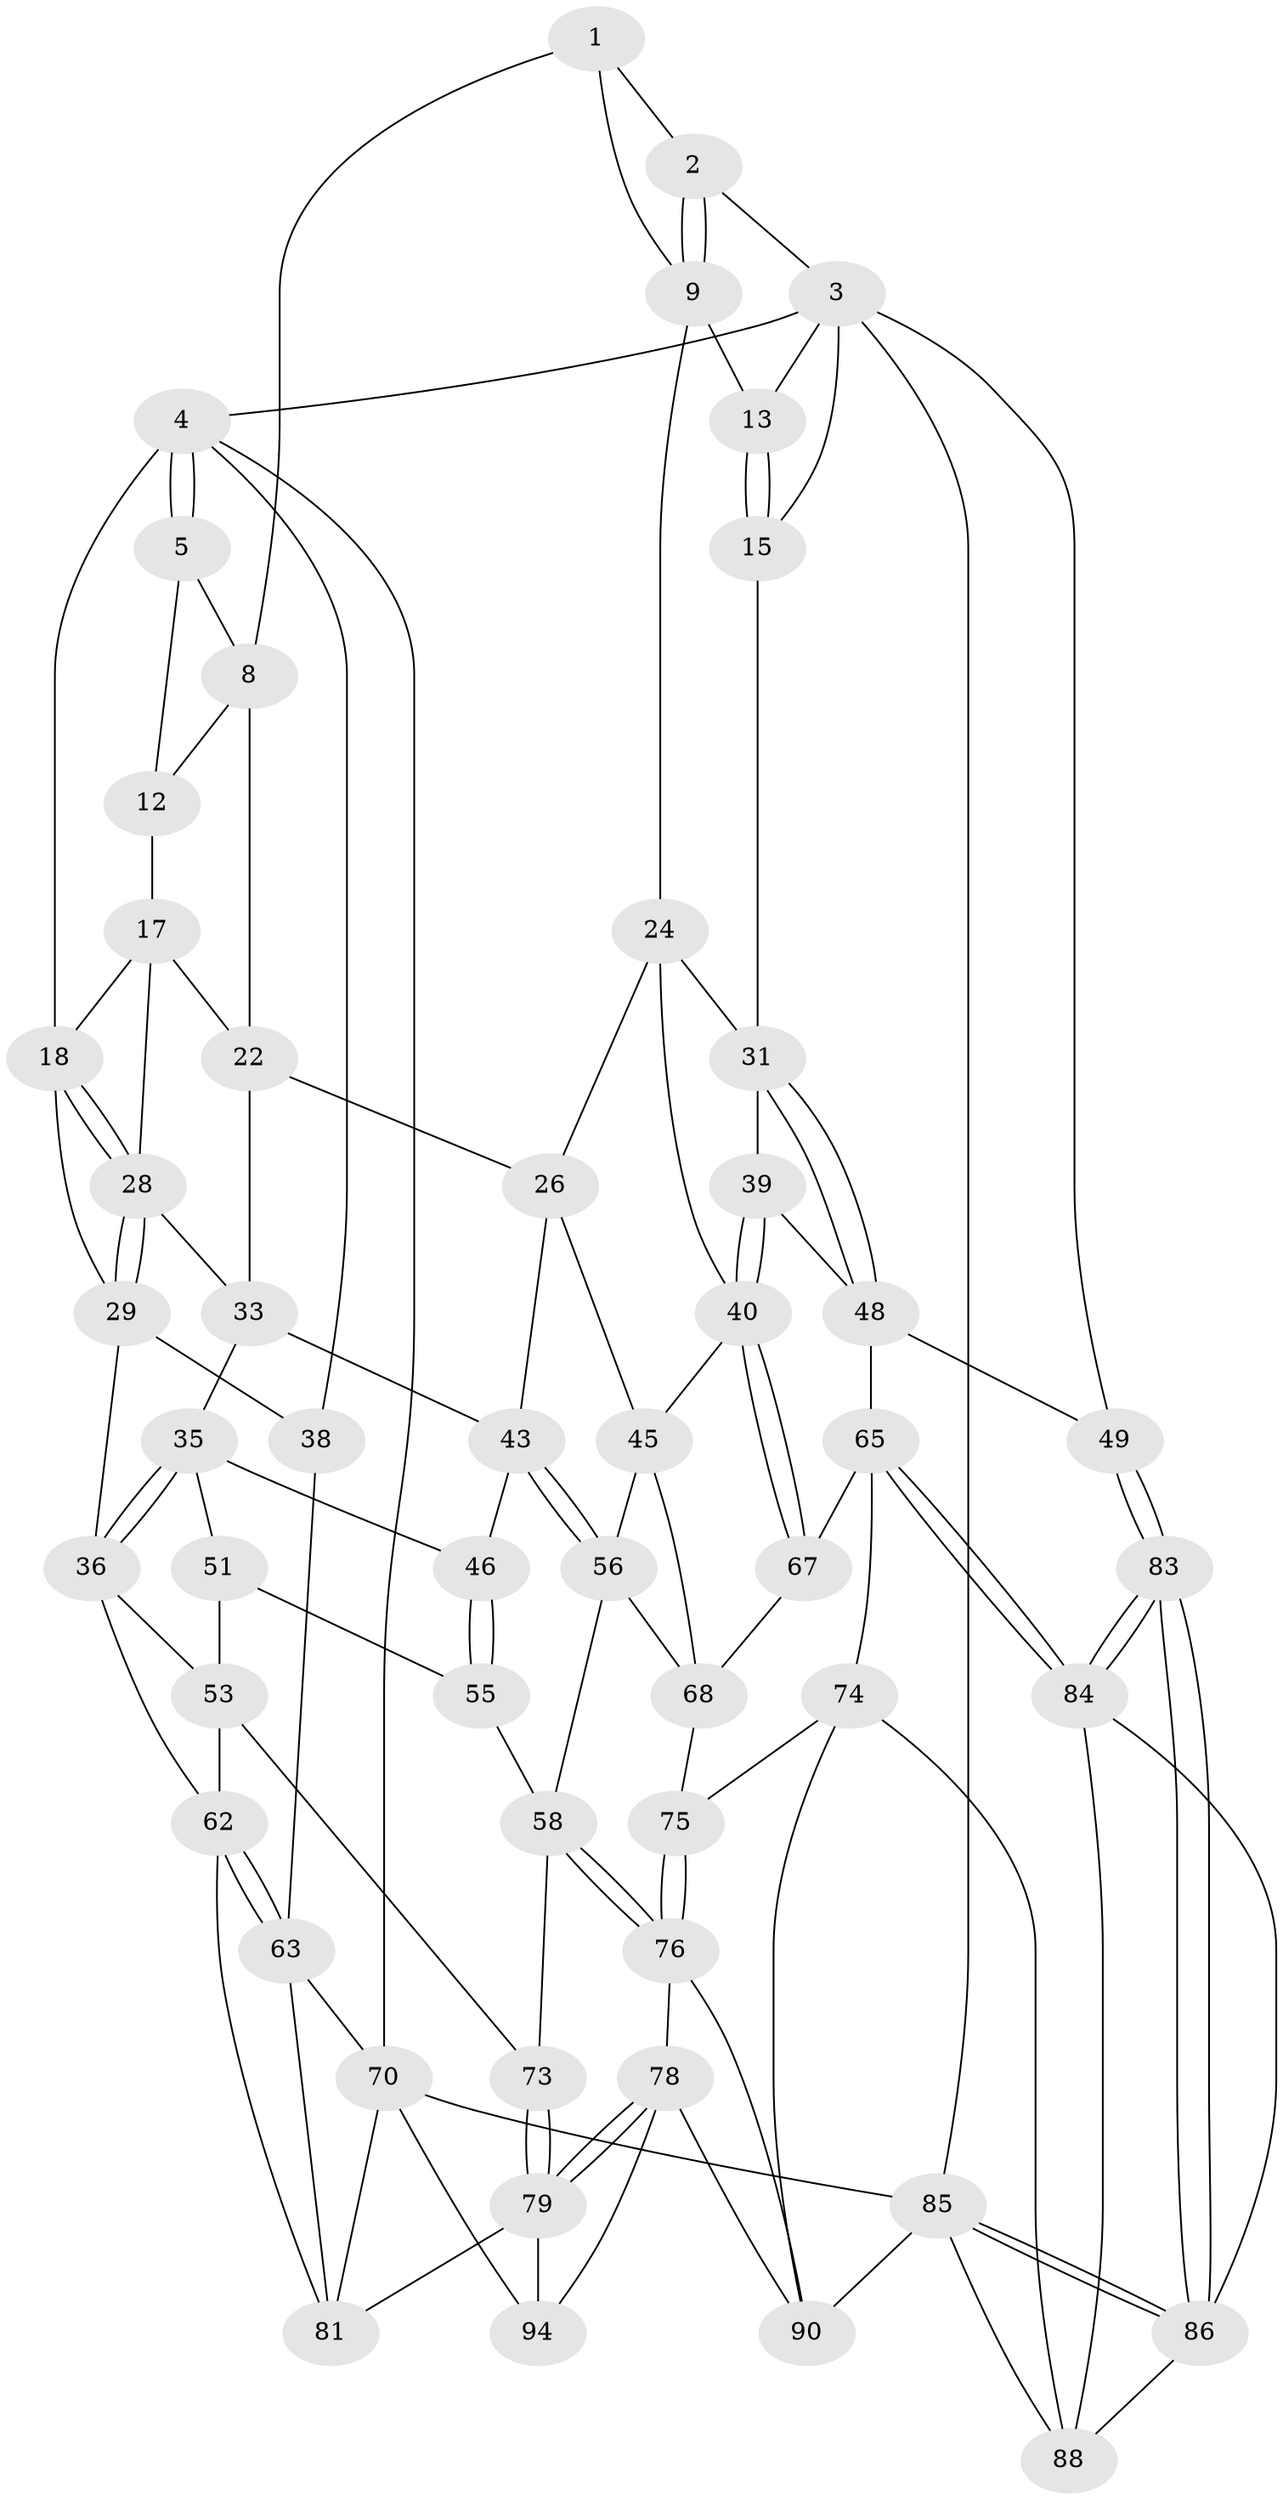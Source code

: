// Generated by graph-tools (version 1.1) at 2025/52/02/27/25 19:52:43]
// undirected, 54 vertices, 123 edges
graph export_dot {
graph [start="1"]
  node [color=gray90,style=filled];
  1 [pos="+0.3990607556579738+0",super="+7"];
  2 [pos="+0.7200099728615579+0"];
  3 [pos="+0.832032946167286+0",super="+16"];
  4 [pos="+0+0",super="+20"];
  5 [pos="+0.07445773139161377+0",super="+6"];
  8 [pos="+0.359927899394185+0.07167480018621741",super="+11"];
  9 [pos="+0.634450831039694+0.12269127098526485",super="+10"];
  12 [pos="+0.20854824623394874+0.10568112066006885"];
  13 [pos="+0.8555176295851608+0",super="+14"];
  15 [pos="+0.9860212112288153+0.2695634730547678",super="+21"];
  17 [pos="+0.19471844827705134+0.12313239852547853",super="+23"];
  18 [pos="+0.15896142924821383+0.1558072790630977",super="+19"];
  22 [pos="+0.3490326686209614+0.20110235278088026",super="+27"];
  24 [pos="+0.5910998883324289+0.24565643403602752",super="+25"];
  26 [pos="+0.4367584012310358+0.30028305339002653",super="+42"];
  28 [pos="+0.14705046821266804+0.2625155447240865",super="+30"];
  29 [pos="+0.14331428530626975+0.26419000291320316",super="+37"];
  31 [pos="+0.9105529393220971+0.29708753992906084",super="+32"];
  33 [pos="+0.3072816955677888+0.34420350814339673",super="+34"];
  35 [pos="+0.23966490483691424+0.4324162853087561",super="+47"];
  36 [pos="+0.08626636311796039+0.4673779324719122",super="+54"];
  38 [pos="+0+0.37809757944005"];
  39 [pos="+0.7519589645791428+0.49902389341143144"];
  40 [pos="+0.7098313402082996+0.514025831102308",super="+41"];
  43 [pos="+0.4052628145435665+0.49322043143306665",super="+44"];
  45 [pos="+0.5857264111066596+0.510783121500662",super="+61"];
  46 [pos="+0.36414612391392503+0.4931168534119001"];
  48 [pos="+0.8009869202026545+0.4923800141141928",super="+50"];
  49 [pos="+1+0.6248281692276236"];
  51 [pos="+0.24541448794963833+0.5159120969144826",super="+52"];
  53 [pos="+0.1504490185349457+0.5927383468894033",super="+71"];
  55 [pos="+0.31084553060946757+0.5565000307627986",super="+60"];
  56 [pos="+0.4144840045673362+0.6281243104997425",super="+57"];
  58 [pos="+0.3702424494514623+0.6706123563827078",super="+59"];
  62 [pos="+0.0748317076301621+0.6514818183541964",super="+72"];
  63 [pos="+0+0.70871988699693",super="+64"];
  65 [pos="+0.7764517922723633+0.7586533986835197",super="+66"];
  67 [pos="+0.7101114354722844+0.6706666889056798"];
  68 [pos="+0.5752669476708395+0.6146690488946088",super="+69"];
  70 [pos="+0+1",super="+95"];
  73 [pos="+0.29669118856530663+0.72688234833706"];
  74 [pos="+0.6933389195212448+0.7761400299915854",super="+89"];
  75 [pos="+0.5746991948084673+0.764901757410599"];
  76 [pos="+0.4927335012900204+0.8425123981796517",super="+77"];
  78 [pos="+0.4771777337560394+0.8659375352275812",super="+93"];
  79 [pos="+0.3958882019108131+0.8635338465241736",super="+80"];
  81 [pos="+0.18047308644336454+0.8496026513777369",super="+82"];
  83 [pos="+1+0.6688471474734641"];
  84 [pos="+0.8030201403184661+0.7767094653033145",super="+87"];
  85 [pos="+1+1",super="+97"];
  86 [pos="+1+1",super="+91"];
  88 [pos="+0.7346498820867005+1",super="+92"];
  90 [pos="+0.5547141398913503+0.9443344018737748",super="+96"];
  94 [pos="+0.2808462689412032+1"];
  1 -- 2;
  1 -- 8;
  1 -- 9;
  2 -- 3;
  2 -- 9;
  2 -- 9;
  3 -- 4;
  3 -- 13;
  3 -- 49;
  3 -- 85;
  3 -- 15;
  4 -- 5;
  4 -- 5;
  4 -- 70;
  4 -- 38;
  4 -- 18;
  5 -- 12;
  5 -- 8;
  8 -- 12;
  8 -- 22;
  9 -- 24;
  9 -- 13;
  12 -- 17;
  13 -- 15 [weight=2];
  13 -- 15;
  15 -- 31;
  17 -- 18;
  17 -- 28;
  17 -- 22;
  18 -- 28;
  18 -- 28;
  18 -- 29;
  22 -- 33;
  22 -- 26;
  24 -- 31;
  24 -- 26;
  24 -- 40;
  26 -- 43;
  26 -- 45;
  28 -- 29;
  28 -- 29;
  28 -- 33;
  29 -- 36;
  29 -- 38;
  31 -- 48;
  31 -- 48;
  31 -- 39;
  33 -- 43;
  33 -- 35;
  35 -- 36;
  35 -- 36;
  35 -- 51;
  35 -- 46;
  36 -- 53;
  36 -- 62;
  38 -- 63;
  39 -- 40;
  39 -- 40;
  39 -- 48;
  40 -- 67;
  40 -- 67;
  40 -- 45;
  43 -- 56;
  43 -- 56;
  43 -- 46;
  45 -- 56;
  45 -- 68;
  46 -- 55;
  46 -- 55;
  48 -- 49;
  48 -- 65;
  49 -- 83;
  49 -- 83;
  51 -- 55 [weight=2];
  51 -- 53;
  53 -- 73;
  53 -- 62;
  55 -- 58;
  56 -- 58;
  56 -- 68;
  58 -- 76;
  58 -- 76;
  58 -- 73;
  62 -- 63;
  62 -- 63;
  62 -- 81;
  63 -- 81;
  63 -- 70;
  65 -- 84;
  65 -- 84;
  65 -- 74;
  65 -- 67;
  67 -- 68;
  68 -- 75;
  70 -- 85;
  70 -- 81;
  70 -- 94;
  73 -- 79;
  73 -- 79;
  74 -- 75;
  74 -- 88;
  74 -- 90;
  75 -- 76;
  75 -- 76;
  76 -- 90;
  76 -- 78;
  78 -- 79;
  78 -- 79;
  78 -- 94;
  78 -- 90;
  79 -- 81;
  79 -- 94;
  83 -- 84;
  83 -- 84;
  83 -- 86;
  83 -- 86;
  84 -- 88;
  84 -- 86;
  85 -- 86;
  85 -- 86;
  85 -- 88;
  85 -- 90;
  86 -- 88;
}
